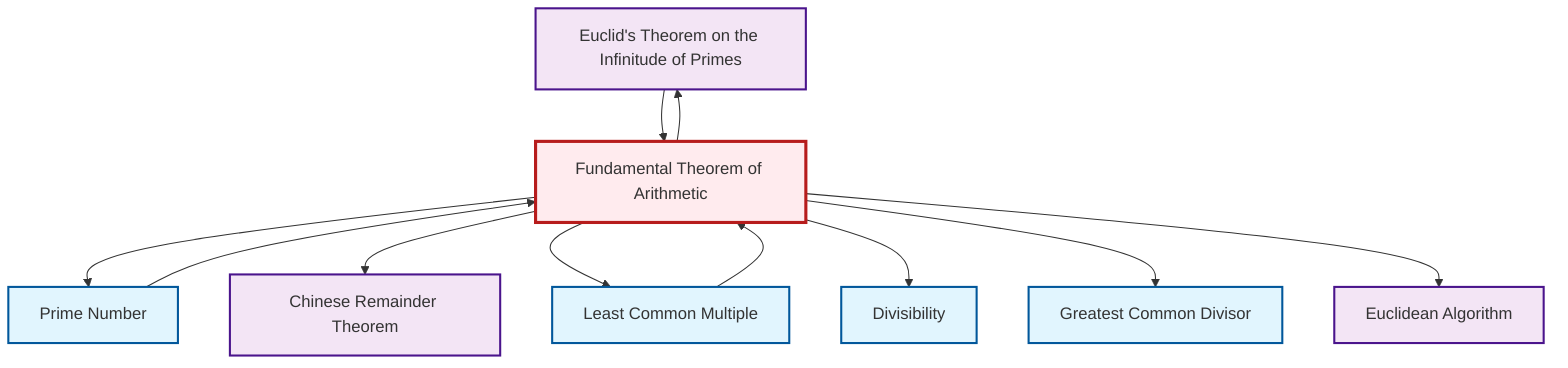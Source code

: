 graph TD
    classDef definition fill:#e1f5fe,stroke:#01579b,stroke-width:2px
    classDef theorem fill:#f3e5f5,stroke:#4a148c,stroke-width:2px
    classDef axiom fill:#fff3e0,stroke:#e65100,stroke-width:2px
    classDef example fill:#e8f5e9,stroke:#1b5e20,stroke-width:2px
    classDef current fill:#ffebee,stroke:#b71c1c,stroke-width:3px
    thm-euclid-infinitude-primes["Euclid's Theorem on the Infinitude of Primes"]:::theorem
    thm-chinese-remainder["Chinese Remainder Theorem"]:::theorem
    thm-fundamental-arithmetic["Fundamental Theorem of Arithmetic"]:::theorem
    def-prime["Prime Number"]:::definition
    thm-euclidean-algorithm["Euclidean Algorithm"]:::theorem
    def-divisibility["Divisibility"]:::definition
    def-lcm["Least Common Multiple"]:::definition
    def-gcd["Greatest Common Divisor"]:::definition
    thm-fundamental-arithmetic --> def-prime
    def-prime --> thm-fundamental-arithmetic
    thm-fundamental-arithmetic --> thm-chinese-remainder
    thm-fundamental-arithmetic --> def-lcm
    thm-fundamental-arithmetic --> def-divisibility
    def-lcm --> thm-fundamental-arithmetic
    thm-fundamental-arithmetic --> def-gcd
    thm-fundamental-arithmetic --> thm-euclidean-algorithm
    thm-fundamental-arithmetic --> thm-euclid-infinitude-primes
    thm-euclid-infinitude-primes --> thm-fundamental-arithmetic
    class thm-fundamental-arithmetic current